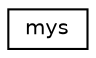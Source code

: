 digraph "Graphical Class Hierarchy"
{
  edge [fontname="Helvetica",fontsize="10",labelfontname="Helvetica",labelfontsize="10"];
  node [fontname="Helvetica",fontsize="10",shape=record];
  rankdir="LR";
  Node1 [label="mys",height=0.2,width=0.4,color="black", fillcolor="white", style="filled",URL="$structmys.html",tooltip="Just some struct type. "];
}
